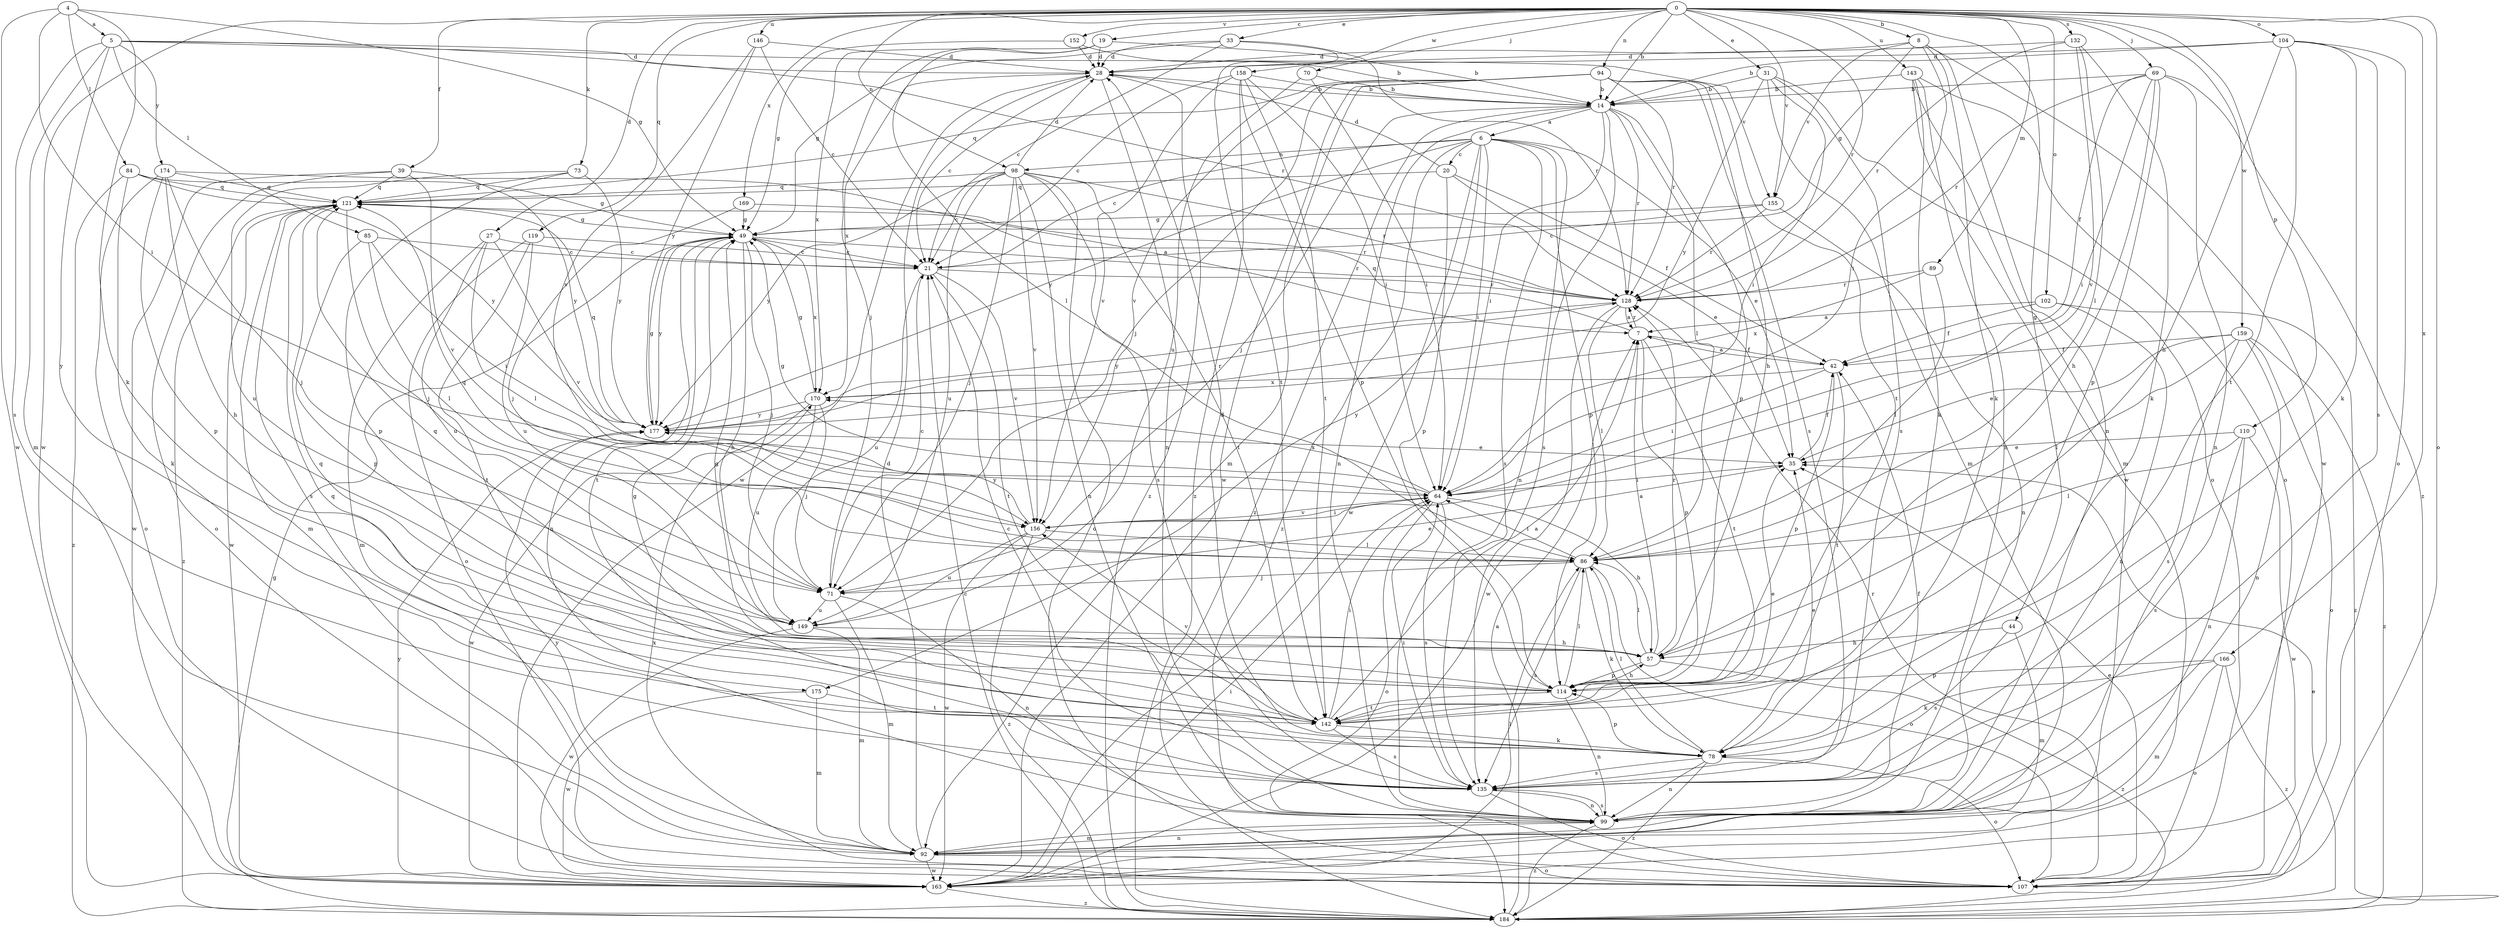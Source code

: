 strict digraph  {
0;
4;
5;
6;
7;
8;
14;
19;
20;
21;
27;
28;
31;
33;
35;
39;
42;
44;
49;
57;
64;
69;
70;
71;
73;
78;
84;
85;
86;
89;
92;
94;
98;
99;
102;
104;
107;
110;
114;
119;
121;
128;
132;
135;
142;
143;
146;
149;
152;
155;
156;
158;
159;
163;
166;
169;
170;
174;
175;
177;
184;
0 -> 8  [label=b];
0 -> 14  [label=b];
0 -> 19  [label=c];
0 -> 27  [label=d];
0 -> 31  [label=e];
0 -> 33  [label=e];
0 -> 39  [label=f];
0 -> 44  [label=g];
0 -> 69  [label=j];
0 -> 70  [label=j];
0 -> 73  [label=k];
0 -> 89  [label=m];
0 -> 94  [label=n];
0 -> 98  [label=n];
0 -> 102  [label=o];
0 -> 104  [label=o];
0 -> 107  [label=o];
0 -> 110  [label=p];
0 -> 119  [label=q];
0 -> 128  [label=r];
0 -> 132  [label=s];
0 -> 143  [label=u];
0 -> 146  [label=u];
0 -> 152  [label=v];
0 -> 155  [label=v];
0 -> 158  [label=w];
0 -> 159  [label=w];
0 -> 163  [label=w];
0 -> 166  [label=x];
0 -> 169  [label=x];
4 -> 5  [label=a];
4 -> 49  [label=g];
4 -> 64  [label=i];
4 -> 78  [label=k];
4 -> 84  [label=l];
4 -> 163  [label=w];
5 -> 28  [label=d];
5 -> 85  [label=l];
5 -> 92  [label=m];
5 -> 128  [label=r];
5 -> 135  [label=s];
5 -> 155  [label=v];
5 -> 174  [label=y];
5 -> 175  [label=y];
6 -> 20  [label=c];
6 -> 21  [label=c];
6 -> 35  [label=e];
6 -> 64  [label=i];
6 -> 98  [label=n];
6 -> 99  [label=n];
6 -> 114  [label=p];
6 -> 135  [label=s];
6 -> 163  [label=w];
6 -> 175  [label=y];
6 -> 177  [label=y];
6 -> 184  [label=z];
7 -> 42  [label=f];
7 -> 114  [label=p];
7 -> 121  [label=q];
7 -> 128  [label=r];
7 -> 142  [label=t];
8 -> 28  [label=d];
8 -> 49  [label=g];
8 -> 64  [label=i];
8 -> 78  [label=k];
8 -> 99  [label=n];
8 -> 155  [label=v];
8 -> 163  [label=w];
14 -> 6  [label=a];
14 -> 64  [label=i];
14 -> 71  [label=j];
14 -> 86  [label=l];
14 -> 99  [label=n];
14 -> 114  [label=p];
14 -> 128  [label=r];
14 -> 135  [label=s];
14 -> 184  [label=z];
19 -> 14  [label=b];
19 -> 28  [label=d];
19 -> 71  [label=j];
19 -> 86  [label=l];
19 -> 170  [label=x];
20 -> 28  [label=d];
20 -> 35  [label=e];
20 -> 42  [label=f];
20 -> 114  [label=p];
20 -> 121  [label=q];
21 -> 128  [label=r];
21 -> 142  [label=t];
21 -> 149  [label=u];
21 -> 156  [label=v];
27 -> 21  [label=c];
27 -> 86  [label=l];
27 -> 92  [label=m];
27 -> 149  [label=u];
27 -> 156  [label=v];
28 -> 14  [label=b];
28 -> 21  [label=c];
28 -> 99  [label=n];
28 -> 163  [label=w];
28 -> 170  [label=x];
28 -> 184  [label=z];
31 -> 14  [label=b];
31 -> 64  [label=i];
31 -> 92  [label=m];
31 -> 107  [label=o];
31 -> 135  [label=s];
31 -> 177  [label=y];
33 -> 21  [label=c];
33 -> 28  [label=d];
33 -> 49  [label=g];
33 -> 128  [label=r];
33 -> 142  [label=t];
35 -> 42  [label=f];
35 -> 64  [label=i];
39 -> 107  [label=o];
39 -> 121  [label=q];
39 -> 156  [label=v];
39 -> 163  [label=w];
39 -> 177  [label=y];
42 -> 7  [label=a];
42 -> 64  [label=i];
42 -> 114  [label=p];
42 -> 142  [label=t];
42 -> 170  [label=x];
44 -> 57  [label=h];
44 -> 92  [label=m];
44 -> 135  [label=s];
49 -> 21  [label=c];
49 -> 57  [label=h];
49 -> 71  [label=j];
49 -> 99  [label=n];
49 -> 128  [label=r];
49 -> 142  [label=t];
49 -> 170  [label=x];
49 -> 177  [label=y];
57 -> 7  [label=a];
57 -> 86  [label=l];
57 -> 114  [label=p];
57 -> 121  [label=q];
57 -> 128  [label=r];
57 -> 184  [label=z];
64 -> 49  [label=g];
64 -> 57  [label=h];
64 -> 107  [label=o];
64 -> 135  [label=s];
64 -> 156  [label=v];
64 -> 170  [label=x];
69 -> 14  [label=b];
69 -> 42  [label=f];
69 -> 57  [label=h];
69 -> 64  [label=i];
69 -> 99  [label=n];
69 -> 114  [label=p];
69 -> 128  [label=r];
69 -> 184  [label=z];
70 -> 14  [label=b];
70 -> 64  [label=i];
70 -> 149  [label=u];
71 -> 21  [label=c];
71 -> 35  [label=e];
71 -> 92  [label=m];
71 -> 99  [label=n];
71 -> 149  [label=u];
73 -> 114  [label=p];
73 -> 121  [label=q];
73 -> 149  [label=u];
73 -> 177  [label=y];
78 -> 28  [label=d];
78 -> 35  [label=e];
78 -> 49  [label=g];
78 -> 86  [label=l];
78 -> 99  [label=n];
78 -> 107  [label=o];
78 -> 114  [label=p];
78 -> 135  [label=s];
78 -> 184  [label=z];
84 -> 49  [label=g];
84 -> 78  [label=k];
84 -> 121  [label=q];
84 -> 177  [label=y];
84 -> 184  [label=z];
85 -> 21  [label=c];
85 -> 64  [label=i];
85 -> 86  [label=l];
85 -> 114  [label=p];
86 -> 64  [label=i];
86 -> 71  [label=j];
86 -> 78  [label=k];
86 -> 107  [label=o];
86 -> 121  [label=q];
86 -> 135  [label=s];
89 -> 86  [label=l];
89 -> 128  [label=r];
89 -> 170  [label=x];
92 -> 28  [label=d];
92 -> 99  [label=n];
92 -> 107  [label=o];
92 -> 163  [label=w];
92 -> 177  [label=y];
94 -> 14  [label=b];
94 -> 57  [label=h];
94 -> 71  [label=j];
94 -> 92  [label=m];
94 -> 121  [label=q];
94 -> 128  [label=r];
94 -> 135  [label=s];
94 -> 142  [label=t];
94 -> 156  [label=v];
94 -> 163  [label=w];
98 -> 21  [label=c];
98 -> 28  [label=d];
98 -> 71  [label=j];
98 -> 99  [label=n];
98 -> 107  [label=o];
98 -> 121  [label=q];
98 -> 128  [label=r];
98 -> 135  [label=s];
98 -> 142  [label=t];
98 -> 149  [label=u];
98 -> 156  [label=v];
98 -> 177  [label=y];
99 -> 42  [label=f];
99 -> 92  [label=m];
99 -> 135  [label=s];
99 -> 184  [label=z];
102 -> 7  [label=a];
102 -> 42  [label=f];
102 -> 99  [label=n];
102 -> 184  [label=z];
104 -> 14  [label=b];
104 -> 28  [label=d];
104 -> 57  [label=h];
104 -> 78  [label=k];
104 -> 107  [label=o];
104 -> 135  [label=s];
104 -> 142  [label=t];
107 -> 35  [label=e];
107 -> 128  [label=r];
107 -> 170  [label=x];
110 -> 35  [label=e];
110 -> 86  [label=l];
110 -> 99  [label=n];
110 -> 135  [label=s];
110 -> 163  [label=w];
114 -> 49  [label=g];
114 -> 57  [label=h];
114 -> 86  [label=l];
114 -> 99  [label=n];
114 -> 142  [label=t];
119 -> 21  [label=c];
119 -> 107  [label=o];
119 -> 142  [label=t];
119 -> 149  [label=u];
121 -> 49  [label=g];
121 -> 71  [label=j];
121 -> 92  [label=m];
121 -> 135  [label=s];
121 -> 163  [label=w];
121 -> 184  [label=z];
128 -> 7  [label=a];
128 -> 86  [label=l];
128 -> 163  [label=w];
128 -> 177  [label=y];
132 -> 28  [label=d];
132 -> 78  [label=k];
132 -> 86  [label=l];
132 -> 128  [label=r];
132 -> 156  [label=v];
135 -> 21  [label=c];
135 -> 64  [label=i];
135 -> 99  [label=n];
135 -> 107  [label=o];
135 -> 121  [label=q];
142 -> 7  [label=a];
142 -> 35  [label=e];
142 -> 64  [label=i];
142 -> 78  [label=k];
142 -> 121  [label=q];
142 -> 135  [label=s];
142 -> 156  [label=v];
143 -> 14  [label=b];
143 -> 78  [label=k];
143 -> 92  [label=m];
143 -> 99  [label=n];
143 -> 107  [label=o];
143 -> 163  [label=w];
146 -> 21  [label=c];
146 -> 28  [label=d];
146 -> 156  [label=v];
146 -> 177  [label=y];
149 -> 57  [label=h];
149 -> 92  [label=m];
149 -> 163  [label=w];
152 -> 14  [label=b];
152 -> 28  [label=d];
152 -> 49  [label=g];
155 -> 21  [label=c];
155 -> 49  [label=g];
155 -> 99  [label=n];
155 -> 128  [label=r];
156 -> 64  [label=i];
156 -> 86  [label=l];
156 -> 149  [label=u];
156 -> 163  [label=w];
156 -> 177  [label=y];
156 -> 184  [label=z];
158 -> 14  [label=b];
158 -> 21  [label=c];
158 -> 64  [label=i];
158 -> 114  [label=p];
158 -> 142  [label=t];
158 -> 156  [label=v];
158 -> 184  [label=z];
159 -> 35  [label=e];
159 -> 42  [label=f];
159 -> 86  [label=l];
159 -> 99  [label=n];
159 -> 107  [label=o];
159 -> 135  [label=s];
159 -> 184  [label=z];
163 -> 64  [label=i];
163 -> 86  [label=l];
163 -> 177  [label=y];
163 -> 184  [label=z];
166 -> 78  [label=k];
166 -> 92  [label=m];
166 -> 107  [label=o];
166 -> 114  [label=p];
166 -> 184  [label=z];
169 -> 49  [label=g];
169 -> 71  [label=j];
169 -> 128  [label=r];
170 -> 49  [label=g];
170 -> 71  [label=j];
170 -> 149  [label=u];
170 -> 163  [label=w];
170 -> 177  [label=y];
174 -> 7  [label=a];
174 -> 57  [label=h];
174 -> 71  [label=j];
174 -> 107  [label=o];
174 -> 114  [label=p];
174 -> 121  [label=q];
175 -> 92  [label=m];
175 -> 142  [label=t];
175 -> 163  [label=w];
177 -> 35  [label=e];
177 -> 49  [label=g];
177 -> 121  [label=q];
177 -> 128  [label=r];
184 -> 7  [label=a];
184 -> 21  [label=c];
184 -> 35  [label=e];
184 -> 49  [label=g];
}
